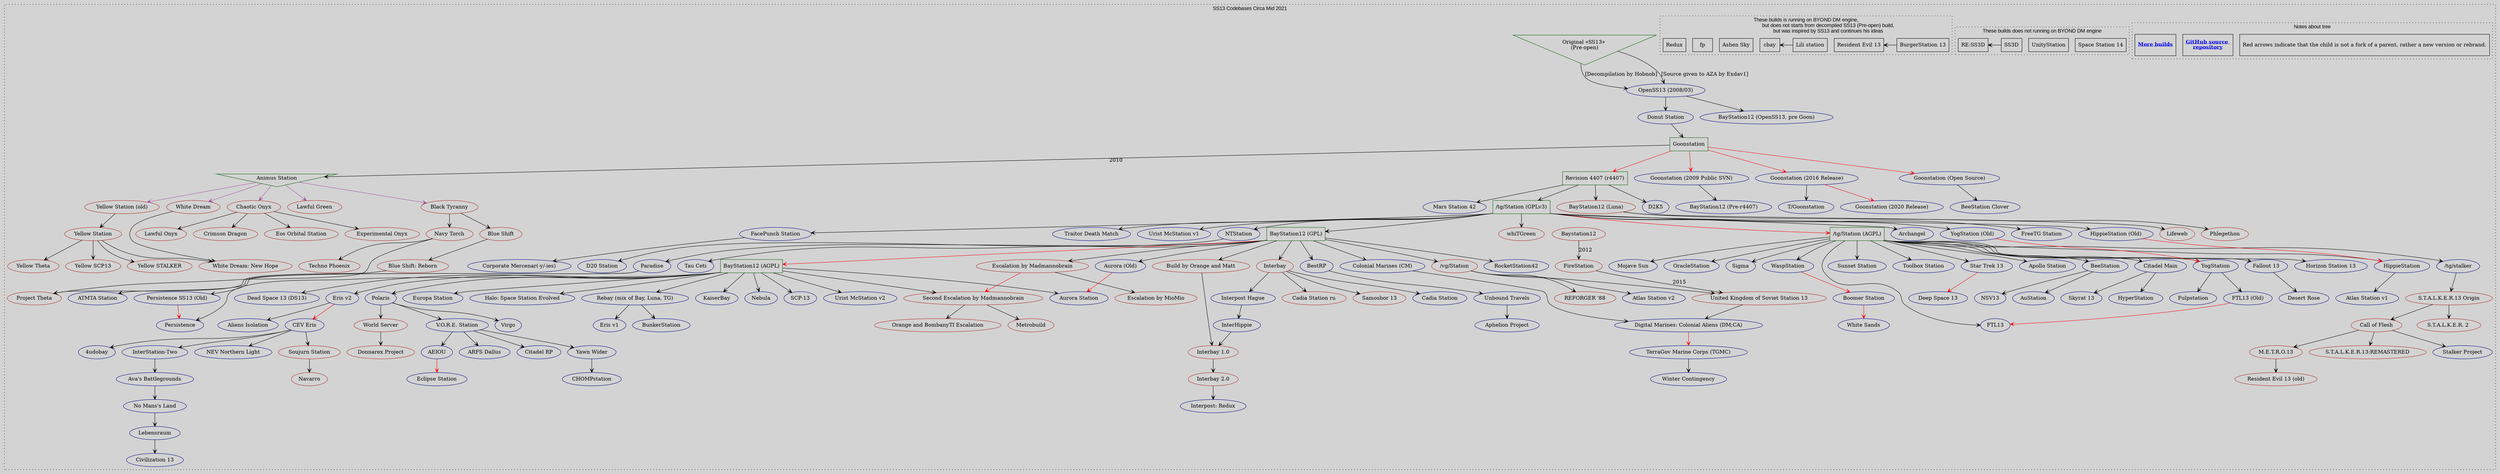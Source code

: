 digraph G {
	/// Attributes ///
	color    = "black"
	fontname = "Arial"
	fontsize = 14
	ratio    = "auto" //size = "30, 30"
	rankdir  = "LB"
	bgcolor  = lightgray
	//splines  = false

	graph [
		compound = true
	]
	edge [
		arrowhead = vee,
		arrowtail = vee,
		splines = curved
	]

	//
	subgraph "cluster Map"
	{
		//
		subgraph "cluster Note"
		{
			/// Attributes ///
			label    = "Notes about tree"
			style    = "dotted"
			rankdir  = "LB"
			compound = false
			rank     = same
			//pos      = "10,10!"

			node [
				shape    = rectangle,
				fontsize = 14,
				//width    = 3.5
				//height   = .08
				minlen = 1
			]
			edge [
				constraint = false
			]

			/// Nodes ///
			note1 [
				label  = "Red arrows indicate that the child is not a fork of a parent, rather a new version or rebrand.\l",
				width  = 4.5,
				height = .8
			]
			note2 [
				shape     = record,
				fontcolor = "blue"
				decorate  = true
				label     = <<b><u>GitHub source <br/>repository</u></b>>,
				URL       = "https://github.com/CthulhuOnIce/SS13-Codebases",
				width     = 1.4,
				height    = .8
			]
			note3 [
				shape     = record,
				fontcolor = "blue"
				decorate  = true
				label     = <<b><u>More builds</u></b>>,
				URL       = "https://github.com/SS13-Source-Archive",
				width     = 1.4,
				height    = .8
			]
			//dummy_helper1 [style = "invis", width = 3]

			/// Edges ///
			//note1            -> note2 [style = "invis", constraint = false, dir = left] //, taillabel = "tail", lhead=cluster_0, constraint=false]
			//node [shape=record, height=.08, fontsize=11, width=3.5]
			//note1            -> dummy_helper1 [style = "invis"] //, taillabel = "tail", lhead=cluster_0, constraint=false]
		}

		//
		subgraph "cluster not BYOND"
		{
			/// Attributes ///
			label    = "These builds does not running on BYOND DM engine"
			style    = "dotted"
			//rankdir  = "LB"
			//compound = false
			//rank     = same

			node [
				shape    = rectangle,
				//fontsize = 14,
				//width    = 3.5
				//height   = .08
				minlen   = 1
			]
			edge [
				constraint = false
				dir = left
			]

			/// Nodes ///
			"Space Station 14" // added by: CthulhuOnIce
			"UnityStation" // added by: CthulhuOnIce

			/// Edges ///
			"SS3D" -> "RE:SS3D" // added by: CthulhuOnIce
		}

		//
		subgraph "cluster BYOND dedicated"
		{
			/// Attributes ///
			label = "These builds is running on BYOND DM engine,
				but does not starts from decompiled SS13 (Pre-open) build,
				but was inspired by SS13 and continues his ideas"
			style = "dotted"

			node [
				shape    = rectangle,
				//fontsize = 14,
				//width    = 3.5
				//height   = .08
				minlen   = 1
			]
			edge [
				constraint = false
				dir = left
			]

			/// Edges ///
			"BurgerStation 13" -> "Resident Evil 13" // added by: Gesugao-san
			"Lili station"     -> "cbay" // added by: Gesugao-san

			/// Nodes ///
			"Ashen Sky" // added by: Gesugao-san
			"BurgerStation 13" // added by: CthulhuOnIce; Initial commit: https://github.com/BurgerLUA/burgerstation/commit/92619a74a8a069cda750ff6c06a6f36b58d1b896
			"cbay" // added by: Gesugao-san
			"fp" // added by: Gesugao-san
			"Lili station" // added by: Gesugao-san
			"Redux" // added by: Orange
			"Resident Evil 13" // added by: Gesugao-san
		}

		//
		//subgraph "cluster build (russian)"
		{
			/// Attributes ///
			label    = "These builds develops in russian community"
			style    = "dotted"
			//rankdir  = "LB"
			//compound = false
			//rank     = same

			node [
				//shape    = rectangle,
				//fontsize = 14,
				//width    = 3.5
				//height   = .08
				//minlen   = 1
				color    = "#B22222" //firebrick
			]
			edge [
				constraint = true
				dir = left
			]

			/// Nodes ///
			"Animus Station" [shape = invtriangle, color = darkgreen] // added by: Gesugao-san

			/// Edges ///
			"/tg/Station (GPLv3)"                         -> "whiTGreen" // added by: Gesugao-san
			"/vg/Station"                                 -> "REFORGER '88" // added by: Gesugao-san
			"/vg/Station"                                 -> "United Kingdom of Soviet Station 13" // added by: Void.
			"Animus Station"                              -> "Black Tyranny" [color = "#a349a4"] // added by: Void.
			"Animus Station"                              -> "Chaotic Onyx" [color = "#a349a4"] // added by: Void.
			"Animus Station"                              -> "Lawful Green" [color = "#a349a4"] // added by: Void.
			"Animus Station"                              -> "White Dream" [color = "#a349a4"] // added by: Void.
			"Animus Station"                              -> "Yellow Station (old)" [color = "#a349a4"] // added by: Void.
			"BayStation12 (AGPL)"                         -> "Second Escalation by Madmannobrain" // added by: Void.
			"BayStation12 (GPL)"                          -> "Build by Orange and Matt" // added by: Void.
			"BayStation12 (GPL)"                          -> "Escalation by Madmannobrain" // added by: Gesugao-san
			"BayStation12 (Luna)"                         -> "Lifeweb" // added by: CthulhuOnIce
			"BayStation12 (Luna)"                         -> "Phlegethon" // added by: Gesugao-san
			"Baystation12"                                -> "FireStation" [label = "2012"] // added by: Void.
			"Black Tyranny"                               -> "Blue Shift" // added by: Void.
			"Black Tyranny"                               -> "Navy Torch" // added by: Void.
			"Blue Shift: Reborn"                          -> "Project Theta" // added by: Void.
			"Blue Shift"                                  -> "Blue Shift: Reborn" // added by: Void.
			"Build by Orange and Matt"                    -> "Interbay 1.0" // added by: Void.
			"Call of Flesh"                               -> "M.E.T.R.O.13" // added by: Void.
			"Call of Flesh"                               -> "S.T.A.L.K.E.R.13:REMASTERED" // added by: Void.
			"Chaotic Onyx"                                -> "Crimson Dragon" // added by: Void.
			"Chaotic Onyx"                                -> "Eos Orbital Station" // added by: Void.
			"Chaotic Onyx"                                -> "Experimental Onyx" // added by: Void.
			"Chaotic Onyx"                                -> "Lawful Onyx" // added by: Void.
			"Escalation by Madmannobrain"                 -> "Escalation by MioMio" // added by: Void.
			"Escalation by Madmannobrain"                 -> "Second Escalation by Madmannobrain" [color = red] // added by: Void.
			"FireStation"                                 -> "United Kingdom of Soviet Station 13" [label = "2015"] // added by: Void.
			"Goonstation"                                 -> "Animus Station" [label = "2010"] // proudly added by: Void. and Gesugao-san
			"Interbay 1.0"                                -> "Interbay 2.0" // added by: Gesugao-san
			"Interbay"                                    -> "Cadia Station ru" // added by: Gesugao-san
			"Interbay"                                    -> "Samosbor 13" // added by: Gesugao-san
			"M.E.T.R.O.13"                                -> "Resident Evil 13 (old)" // added by: Void.
			"Navy Torch"                                  -> "Project Theta" // added by: Gesugao-san
			"Navy Torch"                                  -> "Techno Phoenix" // added by: Gesugao-san
			"S.T.A.L.K.E.R.13 Origin"                     -> "Call of Flesh" // added by: Gesugao-san
			"S.T.A.L.K.E.R.13 Origin"                     -> "S.T.A.L.K.E.R. 2 " // added by: Void.
			"Second Escalation by Madmannobrain"          -> "Metrobuild" // added by: Void.
			"Second Escalation by Madmannobrain"          -> "Orange and BombanyTI Escalation" // added by: Void.
			"Soujurn Station"                             -> "Navarro" // added by: Gesugao-san
			"White Dream"                                 -> "White Dream: New Hope" // added by: Gesugao-san
			"World Server"                                -> "Donnarex Project" // added by: Gesugao-san
			"Yellow Station (old)"                        -> "Yellow Station" // added by: Void.
			"Yellow Station"                              -> "White Dream: New Hope" // added by: Void.
			"Yellow Station"                              -> "Yellow SCP13" // added by: Void.
			"Yellow Station"                              -> "Yellow STALKER" // added by: Void.
			"Yellow Station"                              -> "Yellow Theta" // added by: Void.
			//"S.T.A.L.K.E.R.13 Origin"                     -> "Ashen Sky" // added by: Gesugao-san
		}

		//
		//subgraph "cluster build (english)"
		{
			/// Attributes ///
			label    = "These builds develops in russian community"
			style    = "dotted"
			//rankdir  = "LB"
			//compound = false
			//rank     = same

			node [
				//shape    = rectangle,
				//fontsize = 14,
				//width    = 3.5
				//height   = .08
				//minlen   = 1
				color    = "#00008B" //DarkBlue
			]
			edge [
				constraint = true
				dir = left
			]

			/// Nodes ///
			"/tg/Station (AGPL)"           [shape = rectangle, color = darkgreen] // added by: CthulhuOnIce
			"/tg/Station (GPLv3)"          [shape = rectangle, color = darkgreen] // added by: CthulhuOnIce
			"BayStation12 (AGPL)"          [shape = rectangle, color = darkgreen] // added by: CthulhuOnIce
			"BayStation12 (GPL)"           [shape = rectangle, color = darkgreen] // added by: CthulhuOnIce
			"Goonstation"                  [shape = rectangle, color = darkgreen] // added by: CthulhuOnIce
			"Original «SS13» \n(Pre-open)" [shape = invtriangle, color = darkgreen] // added by: CthulhuOnIce
			"Revision 4407 (r4407)"        [shape = rectangle, color = darkgreen] // added by: CthulhuOnIce

			/// Edges ///
			"/tg/stalker"                                 -> "S.T.A.L.K.E.R.13 Origin" // added by: Gesugao-san
			"/tg/Station (AGPL)"                          -> "/tg/stalker" // added by: Gesugao-san
			"/tg/Station (AGPL)"                          -> "Apollo Station" // added by: CthulhuOnIce
			"/tg/Station (AGPL)"                          -> "BeeStation" // added by: CthulhuOnIce
			"/tg/Station (AGPL)"                          -> "Citadel Main" // added by: CthulhuOnIce
			"/tg/Station (AGPL)"                          -> "Fallout 13" // added by: CthulhuOnIce
			"/tg/Station (AGPL)"                          -> "FTL13" // added by: CthulhuOnIce
			"/tg/Station (AGPL)"                          -> "HippieStation" // added by: CthulhuOnIce
			"/tg/Station (AGPL)"                          -> "Horizon Station 13" // added by: Gesugao-san
			"/tg/Station (AGPL)"                          -> "Mojave Sun" // added by: CthulhuOnIce
			"/tg/Station (AGPL)"                          -> "OracleStation" // added by: CthulhuOnIce
			"/tg/Station (AGPL)"                          -> "Sigma" // sadly added by: Gesugao-san
			"/tg/Station (AGPL)"                          -> "Star Trek 13" // added by: CthulhuOnIce
			"/tg/Station (AGPL)"                          -> "Sunset Station" // added by: CthulhuOnIce
			"/tg/Station (AGPL)"                          -> "Toolbox Station" // added by: CthulhuOnIce
			"/tg/Station (AGPL)"                          -> "WaspStation" // added by: CthulhuOnIce
			"/tg/Station (AGPL)"                          -> "YogStation" // added by: CthulhuOnIce
			"/tg/Station (GPLv3)"                         -> "/tg/Station (AGPL)" [color = red] // added by: CthulhuOnIce
			"/tg/Station (GPLv3)"                         -> "Archangel" // added by: CthulhuOnIce
			"/tg/Station (GPLv3)"                         -> "BayStation12 (GPL)" // added by: CthulhuOnIce
			"/tg/Station (GPLv3)"                         -> "FacePunch Station" // added by: CthulhuOnIce
			"/tg/Station (GPLv3)"                         -> "FreeTG Station" // added by: Gesugao-san
			"/tg/Station (GPLv3)"                         -> "HippieStation (Old)" // added by: CthulhuOnIce
			"/tg/Station (GPLv3)"                         -> "NTStation" // added by: CthulhuOnIce
			"/tg/Station (GPLv3)"                         -> "Traitor Death Match" // added by: CthulhuOnIce
			"/tg/Station (GPLv3)"                         -> "Urist McStation v1" // added by: Gesugao-san
			"/tg/Station (GPLv3)"                         -> "YogStation (Old)" // added by: CthulhuOnIce
			"/vg/Station"                                 -> "Atlas Station v2" // added by: Gesugao-san
			"AEIOU"                                       -> "Eclipse Station" [color = red] // added by: CthulhuOnIce
			"Aurora (Old)"                                -> "Aurora Station" [color = red] // added by: CthulhuOnIce
			"Ava's Battlegrounds"                         -> "No Mans's Land" // added by: CthulhuOnIce
			"BayStation12 (AGPL)"                         -> "Aurora Station" // added by: CthulhuOnIce
			"BayStation12 (AGPL)"                         -> "Dead Space 13 (DS13)" // added by: CthulhuOnIce
			"BayStation12 (AGPL)"                         -> "Eris v2" // added by: Gesugao-san
			"BayStation12 (AGPL)"                         -> "Europa Station" // added by: CthulhuOnIce
			"BayStation12 (AGPL)"                         -> "Halo: Space Station Evolved" // added by: CthulhuOnIce
			"BayStation12 (AGPL)"                         -> "KaiserBay" // added by: Gesugao-san
			"BayStation12 (AGPL)"                         -> "Nebula" // added by: quardbreak
			"BayStation12 (AGPL)"                         -> "Persistence" // added by: CthulhuOnIce
			"BayStation12 (AGPL)"                         -> "Polaris" // added by: CthulhuOnIce
			"BayStation12 (AGPL)"                         -> "Rebay (mix of Bay, Luna, TG)" // added by: Gesugao-san
			"BayStation12 (AGPL)"                         -> "SCP-13" // added by: CthulhuOnIce
			"BayStation12 (AGPL)"                         -> "Urist McStation v2" // added by: CthulhuOnIce, edit: Gesugao-san
			"BayStation12 (GPL)"                          -> "/vg/Station" // added by: CthulhuOnIce
			"BayStation12 (GPL)"                          -> "Aurora (Old)" // added by: CthulhuOnIce
			"BayStation12 (GPL)"                          -> "BayStation12 (AGPL)" [color = red] // added by: CthulhuOnIce
			"BayStation12 (GPL)"                          -> "BestRP" // added by: CthulhuOnIce
			"BayStation12 (GPL)"                          -> "Colonial Marines (CM)" // added by: CthulhuOnIce
			"BayStation12 (GPL)"                          -> "Interbay" // added by: CthulhuOnIce, edit: Orange
			"BayStation12 (GPL)"                          -> "Paradise" // added by: CthulhuOnIce
			"BayStation12 (GPL)"                          -> "RocketStation42" // added by: CthulhuOnIce
			"BayStation12 (GPL)"                          -> "Tau Ceti" // added by: CthulhuOnIce
			"BeeStation"                                  -> "AuStation" // added by: CthulhuOnIce
			"BeeStation"                                  -> "NSV13" // added by: CthulhuOnIce
			"BestRP"                                      -> "Unbound Travels" // added by: Gesugao-san
			"Boomer Station"                              -> "White Sands" [color = red] // added by: CthulhuOnIce
			"Call of Flesh"                               -> "Stalker Project" // added by: Gesugao-san
			"CEV Eris"                                    -> "4udobay" // added by: TapKo4eB
			"CEV Eris"                                    -> "InterStation-Two" // added by: CthulhuOnIce
			"CEV Eris"                                    -> "NEV Northern Light" // added by: Gesugao-san
			"CEV Eris"                                    -> "Soujurn Station" // added by: Gesugao-san
			"Citadel Main"                                -> "HyperStation" // added by: CthulhuOnIce
			"Citadel Main"                                -> "Skyrat 13" // added by: CthulhuOnIce
			"Colonial Marines (CM)"                       -> "Digital Marines: Colonial Aliens (DM;CA)" // added by: CthulhuOnIce
			"Digital Marines: Colonial Aliens (DM;CA)"    -> "TerraGov Marine Corps (TGMC)" [color = red] // added by: CthulhuOnIce
			"Donut Station"                               -> "Goonstation" // added by: CthulhuOnIce, edited: Gesugao-san
			"Eris v2"                                     -> "Aliens Isolation" // added by: Gesugao-san
			"Eris v2"                                     -> "CEV Eris" [color = red] // added by: Gesugao-san
			"FacePunch Station"                           -> "Corporate Mercenar(-y/-ies)" // added by: CthulhuOnIce
			"Fallout 13"                                  -> "Desert Rose" // added by: CthulhuOnIce
			"FTL13 (Old)"                                 -> "FTL13" [color = red] // added by: CthulhuOnIce
			"Goonstation (2009 Public SVN)"               -> "BayStation12 (Pre-r4407)" // added by: Gesugao-san
			"Goonstation (2016 Release)"                  -> "Goonstation (2020 Release)" [color = red] // added by: CthulhuOnIce
			"Goonstation (2016 Release)"                  -> "T/Goonstation" // added by: CthulhuOnIce
			"Goonstation (Open Source)"                   -> "BeeStation Clover" // added by: Gesugao-san
			"Goonstation"                                 -> "Goonstation (2009 Public SVN)" [color = red] // added by: Gesugao-san
			"Goonstation"                                 -> "Goonstation (2016 Release)" [color = red] // added by: CthulhuOnIce
			"Goonstation"                                 -> "Goonstation (Open Source)" [color = red] // added by: CthulhuOnIce
			"Goonstation"                                 -> "Revision 4407 (r4407)" [color = red] // added by: CthulhuOnIce
			"HippieStation (Old)"                         -> "HippieStation" [color = red] // added by: Gesugao-san
			"HippieStation"                               -> "Atlas Station v1" // added by: Gesugao-san
			"Interbay 2.0"                                -> "Interpost: Redux" // added by: Gesugao-san
			"Interbay"                                    -> "Cadia Station" // added by: Gesugao-san
			"Interbay"                                    -> "Interpost Hague" // added by: CthulhuOnIce
			"InterHippie"                                 -> "Interbay 1.0" // added by: Gesugao-san
			"Interpost Hague"                             -> "InterHippie" // added by: Gesugao-san
			"InterStation-Two"                            -> "Ava's Battlegrounds" // added by: CthulhuOnIce
			"Lebensraum"                                  -> "Civilization 13" // added by: CthulhuOnIce
			"No Mans's Land"                              -> "Lebensraum" // added by: CthulhuOnIce
			"NTStation"                                   -> "D20 Station" // added by: CthulhuOnIce
			"OpenSS13 (2008/03)"                          -> "BayStation12 (OpenSS13, pre Goon)" // added by: CthulhuOnIce, edited: Gesugao-san
			"OpenSS13 (2008/03)"                          -> "Donut Station" // added by: Gesugao-san
			"Original «SS13» \n(Pre-open)"                -> "OpenSS13 (2008/03)" [label = "[Decompilation by Hobnob]"] // added by: CthulhuOnIce, edited: Gesugao-san
			"Original «SS13» \n(Pre-open)"                -> "OpenSS13 (2008/03)" [label = "[Source given to AZA by Exdav1]"] // added by: Gesugao-san
			"Paradise"                                    -> "ATMTA Station" // added by: Gesugao-san
			"Paradise"                                    -> "Persistence SS13 (Old)" // added by: CthulhuOnIce
			"Persistence SS13 (Old)"                      -> "Persistence" [color = red] // added by: Gesugao-san
			"Polaris"                                     -> "V.O.R.E. Station" // added by: CthulhuOnIce
			"Polaris"                                     -> "Virgo" // added by: Gesugao-san
			"Polaris"                                     -> "World Server" // added by: CthulhuOnIce
			"Rebay (mix of Bay, Luna, TG)"                -> "BunkerStation" // added by: Gesugao-san, edit: Orange
			"Rebay (mix of Bay, Luna, TG)"                -> "Eris v1" // added by: Gesugao-san
			"Revision 4407 (r4407)"                       -> "/tg/Station (GPLv3)" // added by: CthulhuOnIce, edited: Gesugao-san
			"Revision 4407 (r4407)"                       -> "BayStation12 (Luna)" // added by: CthulhuOnIce
			"Revision 4407 (r4407)"                       -> "D2K5" // added by: CthulhuOnIce
			"Revision 4407 (r4407)"                       -> "Mars Station 42" // added by: CthulhuOnIce
			"Star Trek 13"                                -> "Deep Space 13" [color = red] // added by: CthulhuOnIce
			"TerraGov Marine Corps (TGMC)"                -> "Winter Contingency" // added by: Gesugao-san
			"Unbound Travels"                             -> "Aphelion Project" // added by: Gesugao-san
			"United Kingdom of Soviet Station 13"         -> "Digital Marines: Colonial Aliens (DM;CA)" // added by: Void.
			"V.O.R.E. Station"                            -> "AEIOU" // added by: CthulhuOnIce
			"V.O.R.E. Station"                            -> "ARFS Dallus" // added by: Gesugao-san
			"V.O.R.E. Station"                            -> "Citadel RP" // added by: CthulhuOnIce
			"V.O.R.E. Station"                            -> "Yawn Wider" // added by: CthulhuOnIce
			"WaspStation"                                 -> "Boomer Station" [color = red] // added by: CthulhuOnIce
			"Yawn Wider"                                  -> "CHOMPstation" // added by: CthulhuOnIce
			"YogStation (Old)"                            -> "YogStation" [color = red] // added by: CthulhuOnIce
			"YogStation"                                  -> "FTL13 (Old)" // added by: CthulhuOnIce, edited: quardbreak
			"YogStation"                                  -> "Fulpstation" // added by: CthulhuOnIce
		}

		/// Attributes ///
		label    = "SS13 Codebases Circa Mid 2021"
		labelloc = "top"
		style    = "dotted"
		//rankdir = "TB"
		//edge [constraint = true]
	}
}
